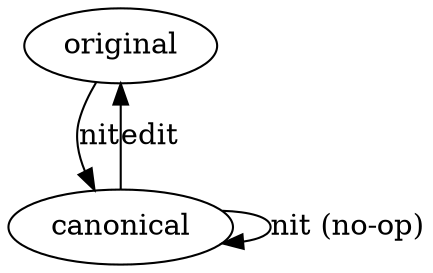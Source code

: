 digraph nit_flow {
	original -> canonical [label="nit"];
	canonical -> canonical [label="nit (no-op)"];
	canonical -> original [label="edit"];
}